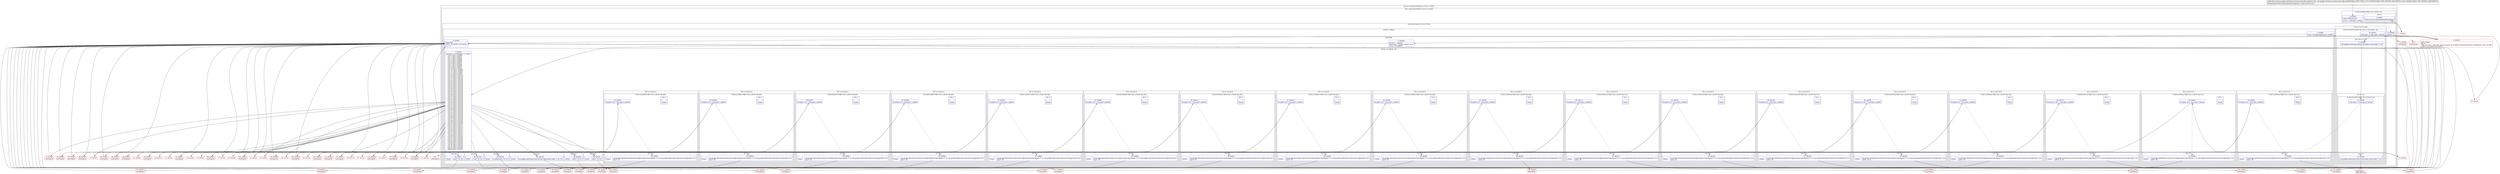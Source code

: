 digraph "CFG forcom.google.android.gms.internal.ads.zzdpn.zzd(Ljava\/lang\/Object;Ljava\/lang\/Object;)V" {
subgraph cluster_Region_1010574346 {
label = "R(1:(2:(1:2)|(3:3|(3:6|7|8)|(1:(2:71|(1:(1:73)))))))";
node [shape=record,color=blue];
subgraph cluster_Region_1262961418 {
label = "R(2:(1:2)|(3:3|(3:6|7|8)|(1:(2:71|(1:(1:73))))))";
node [shape=record,color=blue];
subgraph cluster_IfRegion_1760318971 {
label = "IF [B:0:0x0000] THEN: R(1:2) ELSE: null";
node [shape=record,color=blue];
Node_0 [shape=record,label="{0\:\ 0x0000|MTH_ENTER_BLOCK\l|if (r8 == null) goto L_0x0002\l}"];
subgraph cluster_Region_235147520 {
label = "R(1:2)";
node [shape=record,color=blue];
Node_2 [shape=record,label="{2\:\ 0x0007|throw new java.lang.NullPointerException()\l}"];
}
}
subgraph cluster_Region_2011396494 {
label = "R(3:3|(3:6|7|8)|(1:(2:71|(1:(1:73)))))";
node [shape=record,color=blue];
Node_3 [shape=record,label="{3\:\ 0x0008|int r0 = 0\l}"];
subgraph cluster_LoopRegion_1972475309 {
label = "LOOP:0: (3:6|7|8)";
node [shape=record,color=blue];
Node_5 [shape=record,label="{5\:\ 0x000c|if (r0 \< r6.zzhjq.length) goto L_0x000e\l}"];
subgraph cluster_Region_498339197 {
label = "R(3:6|7|8)";
node [shape=record,color=blue];
Node_6 [shape=record,label="{6\:\ 0x000e|int int r1 = zzgu(r0)\llong long r2 = (long) (1048575 & r1)\lint r4 = r6.zzhjq[r0]\l}"];
subgraph cluster_SwitchRegion_462610080 {
label = "Switch: 24, default: null";
node [shape=record,color=blue];
Node_7 [shape=record,label="{7\:\ 0x0020|switch(((r1 & 267386880) \>\>\> 20)) \{\l    case 0: goto L_0x0026;\l    case 1: goto L_0x0037;\l    case 2: goto L_0x0048;\l    case 3: goto L_0x0059;\l    case 4: goto L_0x006a;\l    case 5: goto L_0x007b;\l    case 6: goto L_0x008c;\l    case 7: goto L_0x009d;\l    case 8: goto L_0x00af;\l    case 9: goto L_0x00c1;\l    case 10: goto L_0x00c6;\l    case 11: goto L_0x00d8;\l    case 12: goto L_0x00ea;\l    case 13: goto L_0x00fc;\l    case 14: goto L_0x010e;\l    case 15: goto L_0x0120;\l    case 16: goto L_0x0132;\l    case 17: goto L_0x0144;\l    case 18: goto L_0x0149;\l    case 19: goto L_0x0149;\l    case 20: goto L_0x0149;\l    case 21: goto L_0x0149;\l    case 22: goto L_0x0149;\l    case 23: goto L_0x0149;\l    case 24: goto L_0x0149;\l    case 25: goto L_0x0149;\l    case 26: goto L_0x0149;\l    case 27: goto L_0x0149;\l    case 28: goto L_0x0149;\l    case 29: goto L_0x0149;\l    case 30: goto L_0x0149;\l    case 31: goto L_0x0149;\l    case 32: goto L_0x0149;\l    case 33: goto L_0x0149;\l    case 34: goto L_0x0149;\l    case 35: goto L_0x0149;\l    case 36: goto L_0x0149;\l    case 37: goto L_0x0149;\l    case 38: goto L_0x0149;\l    case 39: goto L_0x0149;\l    case 40: goto L_0x0149;\l    case 41: goto L_0x0149;\l    case 42: goto L_0x0149;\l    case 43: goto L_0x0149;\l    case 44: goto L_0x0149;\l    case 45: goto L_0x0149;\l    case 46: goto L_0x0149;\l    case 47: goto L_0x0149;\l    case 48: goto L_0x0149;\l    case 49: goto L_0x0149;\l    case 50: goto L_0x0150;\l    case 51: goto L_0x0157;\l    case 52: goto L_0x0157;\l    case 53: goto L_0x0157;\l    case 54: goto L_0x0157;\l    case 55: goto L_0x0157;\l    case 56: goto L_0x0157;\l    case 57: goto L_0x0157;\l    case 58: goto L_0x0157;\l    case 59: goto L_0x0157;\l    case 60: goto L_0x0169;\l    case 61: goto L_0x016e;\l    case 62: goto L_0x016e;\l    case 63: goto L_0x016e;\l    case 64: goto L_0x016e;\l    case 65: goto L_0x016e;\l    case 66: goto L_0x016e;\l    case 67: goto L_0x016e;\l    case 68: goto L_0x0180;\l    default: goto L_0x0023;\l\}\l}"];
subgraph cluster_Region_1397061822 {
label = "R(1:(1:1)(2:11|1))";
node [shape=record,color=blue];
subgraph cluster_IfRegion_886154366 {
label = "IF [B:10:0x002a] THEN: R(1:1) ELSE: R(2:11|1)";
node [shape=record,color=blue];
Node_10 [shape=record,label="{10\:\ 0x002a|if (zzd(r8, r0) != true) goto L_0x0023\l}"];
subgraph cluster_Region_577453775 {
label = "R(1:1)";
node [shape=record,color=blue];
Node_InsnContainer_673379572 [shape=record,label="{|break\l}"];
}
subgraph cluster_Region_1477608547 {
label = "R(2:11|1)";
node [shape=record,color=blue];
Node_11 [shape=record,label="{11\:\ 0x002c|com.google.android.gms.internal.ads.zzdqy.zza((java.lang.Object) r7, r2, com.google.android.gms.internal.ads.zzdqy.zzo(r8, r2))\lzze(r7, r0)\l}"];
Node_InsnContainer_109079777 [shape=record,label="{|break\l}"];
}
}
}
subgraph cluster_Region_2121819143 {
label = "R(1:(1:1)(2:14|1))";
node [shape=record,color=blue];
subgraph cluster_IfRegion_567762481 {
label = "IF [B:13:0x003b] THEN: R(1:1) ELSE: R(2:14|1)";
node [shape=record,color=blue];
Node_13 [shape=record,label="{13\:\ 0x003b|if (zzd(r8, r0) != true) goto L_0x0023\l}"];
subgraph cluster_Region_94285889 {
label = "R(1:1)";
node [shape=record,color=blue];
Node_InsnContainer_975462738 [shape=record,label="{|break\l}"];
}
subgraph cluster_Region_481648787 {
label = "R(2:14|1)";
node [shape=record,color=blue];
Node_14 [shape=record,label="{14\:\ 0x003d|com.google.android.gms.internal.ads.zzdqy.zza((java.lang.Object) r7, r2, com.google.android.gms.internal.ads.zzdqy.zzn(r8, r2))\lzze(r7, r0)\l}"];
Node_InsnContainer_1069999507 [shape=record,label="{|break\l}"];
}
}
}
subgraph cluster_Region_35907120 {
label = "R(1:(1:1)(2:17|1))";
node [shape=record,color=blue];
subgraph cluster_IfRegion_637457711 {
label = "IF [B:16:0x004c] THEN: R(1:1) ELSE: R(2:17|1)";
node [shape=record,color=blue];
Node_16 [shape=record,label="{16\:\ 0x004c|if (zzd(r8, r0) != true) goto L_0x0023\l}"];
subgraph cluster_Region_1926189709 {
label = "R(1:1)";
node [shape=record,color=blue];
Node_InsnContainer_1811448695 [shape=record,label="{|break\l}"];
}
subgraph cluster_Region_1770224751 {
label = "R(2:17|1)";
node [shape=record,color=blue];
Node_17 [shape=record,label="{17\:\ 0x004e|com.google.android.gms.internal.ads.zzdqy.zza((java.lang.Object) r7, r2, com.google.android.gms.internal.ads.zzdqy.zzl(r8, r2))\lzze(r7, r0)\l}"];
Node_InsnContainer_1662654950 [shape=record,label="{|break\l}"];
}
}
}
subgraph cluster_Region_2123719123 {
label = "R(1:(1:1)(2:20|1))";
node [shape=record,color=blue];
subgraph cluster_IfRegion_1916699064 {
label = "IF [B:19:0x005d] THEN: R(1:1) ELSE: R(2:20|1)";
node [shape=record,color=blue];
Node_19 [shape=record,label="{19\:\ 0x005d|if (zzd(r8, r0) != true) goto L_0x0023\l}"];
subgraph cluster_Region_1992695734 {
label = "R(1:1)";
node [shape=record,color=blue];
Node_InsnContainer_1502271778 [shape=record,label="{|break\l}"];
}
subgraph cluster_Region_1169741460 {
label = "R(2:20|1)";
node [shape=record,color=blue];
Node_20 [shape=record,label="{20\:\ 0x005f|com.google.android.gms.internal.ads.zzdqy.zza((java.lang.Object) r7, r2, com.google.android.gms.internal.ads.zzdqy.zzl(r8, r2))\lzze(r7, r0)\l}"];
Node_InsnContainer_1793863388 [shape=record,label="{|break\l}"];
}
}
}
subgraph cluster_Region_1059213739 {
label = "R(1:(1:1)(2:23|1))";
node [shape=record,color=blue];
subgraph cluster_IfRegion_373044385 {
label = "IF [B:22:0x006e] THEN: R(1:1) ELSE: R(2:23|1)";
node [shape=record,color=blue];
Node_22 [shape=record,label="{22\:\ 0x006e|if (zzd(r8, r0) != true) goto L_0x0023\l}"];
subgraph cluster_Region_2044711510 {
label = "R(1:1)";
node [shape=record,color=blue];
Node_InsnContainer_1989367686 [shape=record,label="{|break\l}"];
}
subgraph cluster_Region_1680757261 {
label = "R(2:23|1)";
node [shape=record,color=blue];
Node_23 [shape=record,label="{23\:\ 0x0070|com.google.android.gms.internal.ads.zzdqy.zzb((java.lang.Object) r7, r2, com.google.android.gms.internal.ads.zzdqy.zzk(r8, r2))\lzze(r7, r0)\l}"];
Node_InsnContainer_2105675078 [shape=record,label="{|break\l}"];
}
}
}
subgraph cluster_Region_1350612052 {
label = "R(1:(1:1)(2:26|1))";
node [shape=record,color=blue];
subgraph cluster_IfRegion_1645948017 {
label = "IF [B:25:0x007f] THEN: R(1:1) ELSE: R(2:26|1)";
node [shape=record,color=blue];
Node_25 [shape=record,label="{25\:\ 0x007f|if (zzd(r8, r0) != true) goto L_0x0023\l}"];
subgraph cluster_Region_1464504688 {
label = "R(1:1)";
node [shape=record,color=blue];
Node_InsnContainer_998884216 [shape=record,label="{|break\l}"];
}
subgraph cluster_Region_1628723920 {
label = "R(2:26|1)";
node [shape=record,color=blue];
Node_26 [shape=record,label="{26\:\ 0x0081|com.google.android.gms.internal.ads.zzdqy.zza((java.lang.Object) r7, r2, com.google.android.gms.internal.ads.zzdqy.zzl(r8, r2))\lzze(r7, r0)\l}"];
Node_InsnContainer_1452020082 [shape=record,label="{|break\l}"];
}
}
}
subgraph cluster_Region_66797027 {
label = "R(1:(1:1)(2:29|1))";
node [shape=record,color=blue];
subgraph cluster_IfRegion_377156463 {
label = "IF [B:28:0x0090] THEN: R(1:1) ELSE: R(2:29|1)";
node [shape=record,color=blue];
Node_28 [shape=record,label="{28\:\ 0x0090|if (zzd(r8, r0) != true) goto L_0x0023\l}"];
subgraph cluster_Region_12189181 {
label = "R(1:1)";
node [shape=record,color=blue];
Node_InsnContainer_1969122449 [shape=record,label="{|break\l}"];
}
subgraph cluster_Region_13788567 {
label = "R(2:29|1)";
node [shape=record,color=blue];
Node_29 [shape=record,label="{29\:\ 0x0092|com.google.android.gms.internal.ads.zzdqy.zzb((java.lang.Object) r7, r2, com.google.android.gms.internal.ads.zzdqy.zzk(r8, r2))\lzze(r7, r0)\l}"];
Node_InsnContainer_1139795145 [shape=record,label="{|break\l}"];
}
}
}
subgraph cluster_Region_430034290 {
label = "R(1:(1:1)(2:32|1))";
node [shape=record,color=blue];
subgraph cluster_IfRegion_991013208 {
label = "IF [B:31:0x00a1] THEN: R(1:1) ELSE: R(2:32|1)";
node [shape=record,color=blue];
Node_31 [shape=record,label="{31\:\ 0x00a1|if (zzd(r8, r0) != true) goto L_0x0023\l}"];
subgraph cluster_Region_1446550958 {
label = "R(1:1)";
node [shape=record,color=blue];
Node_InsnContainer_1350846748 [shape=record,label="{|break\l}"];
}
subgraph cluster_Region_2014361136 {
label = "R(2:32|1)";
node [shape=record,color=blue];
Node_32 [shape=record,label="{32\:\ 0x00a3|com.google.android.gms.internal.ads.zzdqy.zza((java.lang.Object) r7, r2, com.google.android.gms.internal.ads.zzdqy.zzm(r8, r2))\lzze(r7, r0)\l}"];
Node_InsnContainer_1827747433 [shape=record,label="{|break\l}"];
}
}
}
subgraph cluster_Region_2074914008 {
label = "R(1:(1:1)(2:35|1))";
node [shape=record,color=blue];
subgraph cluster_IfRegion_967885782 {
label = "IF [B:34:0x00b3] THEN: R(1:1) ELSE: R(2:35|1)";
node [shape=record,color=blue];
Node_34 [shape=record,label="{34\:\ 0x00b3|if (zzd(r8, r0) != true) goto L_0x0023\l}"];
subgraph cluster_Region_1777044462 {
label = "R(1:1)";
node [shape=record,color=blue];
Node_InsnContainer_467002214 [shape=record,label="{|break\l}"];
}
subgraph cluster_Region_710801322 {
label = "R(2:35|1)";
node [shape=record,color=blue];
Node_35 [shape=record,label="{35\:\ 0x00b5|com.google.android.gms.internal.ads.zzdqy.zza((java.lang.Object) r7, r2, com.google.android.gms.internal.ads.zzdqy.zzp(r8, r2))\lzze(r7, r0)\l}"];
Node_InsnContainer_2121452555 [shape=record,label="{|break\l}"];
}
}
}
subgraph cluster_Region_481349840 {
label = "R(2:36|1)";
node [shape=record,color=blue];
Node_36 [shape=record,label="{36\:\ 0x00c1|zza(r7, r8, r0)\l}"];
Node_InsnContainer_1613129073 [shape=record,label="{|break\l}"];
}
subgraph cluster_Region_1437021792 {
label = "R(1:(1:1)(2:39|1))";
node [shape=record,color=blue];
subgraph cluster_IfRegion_1634485312 {
label = "IF [B:38:0x00ca] THEN: R(1:1) ELSE: R(2:39|1)";
node [shape=record,color=blue];
Node_38 [shape=record,label="{38\:\ 0x00ca|if (zzd(r8, r0) != true) goto L_0x0023\l}"];
subgraph cluster_Region_1633497441 {
label = "R(1:1)";
node [shape=record,color=blue];
Node_InsnContainer_161983445 [shape=record,label="{|break\l}"];
}
subgraph cluster_Region_1593677256 {
label = "R(2:39|1)";
node [shape=record,color=blue];
Node_39 [shape=record,label="{39\:\ 0x00cc|com.google.android.gms.internal.ads.zzdqy.zza((java.lang.Object) r7, r2, com.google.android.gms.internal.ads.zzdqy.zzp(r8, r2))\lzze(r7, r0)\l}"];
Node_InsnContainer_1517898365 [shape=record,label="{|break\l}"];
}
}
}
subgraph cluster_Region_914453348 {
label = "R(1:(1:1)(2:42|1))";
node [shape=record,color=blue];
subgraph cluster_IfRegion_458807578 {
label = "IF [B:41:0x00dc] THEN: R(1:1) ELSE: R(2:42|1)";
node [shape=record,color=blue];
Node_41 [shape=record,label="{41\:\ 0x00dc|if (zzd(r8, r0) != true) goto L_0x0023\l}"];
subgraph cluster_Region_1046452972 {
label = "R(1:1)";
node [shape=record,color=blue];
Node_InsnContainer_177367025 [shape=record,label="{|break\l}"];
}
subgraph cluster_Region_32816369 {
label = "R(2:42|1)";
node [shape=record,color=blue];
Node_42 [shape=record,label="{42\:\ 0x00de|com.google.android.gms.internal.ads.zzdqy.zzb((java.lang.Object) r7, r2, com.google.android.gms.internal.ads.zzdqy.zzk(r8, r2))\lzze(r7, r0)\l}"];
Node_InsnContainer_447278716 [shape=record,label="{|break\l}"];
}
}
}
subgraph cluster_Region_663725086 {
label = "R(1:(1:1)(2:45|1))";
node [shape=record,color=blue];
subgraph cluster_IfRegion_45721291 {
label = "IF [B:44:0x00ee] THEN: R(1:1) ELSE: R(2:45|1)";
node [shape=record,color=blue];
Node_44 [shape=record,label="{44\:\ 0x00ee|if (zzd(r8, r0) != true) goto L_0x0023\l}"];
subgraph cluster_Region_1707463417 {
label = "R(1:1)";
node [shape=record,color=blue];
Node_InsnContainer_2096204895 [shape=record,label="{|break\l}"];
}
subgraph cluster_Region_811085953 {
label = "R(2:45|1)";
node [shape=record,color=blue];
Node_45 [shape=record,label="{45\:\ 0x00f0|com.google.android.gms.internal.ads.zzdqy.zzb((java.lang.Object) r7, r2, com.google.android.gms.internal.ads.zzdqy.zzk(r8, r2))\lzze(r7, r0)\l}"];
Node_InsnContainer_561469107 [shape=record,label="{|break\l}"];
}
}
}
subgraph cluster_Region_2072160727 {
label = "R(1:(1:1)(2:48|1))";
node [shape=record,color=blue];
subgraph cluster_IfRegion_1830137753 {
label = "IF [B:47:0x0100] THEN: R(1:1) ELSE: R(2:48|1)";
node [shape=record,color=blue];
Node_47 [shape=record,label="{47\:\ 0x0100|if (zzd(r8, r0) != true) goto L_0x0023\l}"];
subgraph cluster_Region_807136836 {
label = "R(1:1)";
node [shape=record,color=blue];
Node_InsnContainer_1081614188 [shape=record,label="{|break\l}"];
}
subgraph cluster_Region_1227003390 {
label = "R(2:48|1)";
node [shape=record,color=blue];
Node_48 [shape=record,label="{48\:\ 0x0102|com.google.android.gms.internal.ads.zzdqy.zzb((java.lang.Object) r7, r2, com.google.android.gms.internal.ads.zzdqy.zzk(r8, r2))\lzze(r7, r0)\l}"];
Node_InsnContainer_1528896286 [shape=record,label="{|break\l}"];
}
}
}
subgraph cluster_Region_897834428 {
label = "R(1:(1:1)(2:51|1))";
node [shape=record,color=blue];
subgraph cluster_IfRegion_115539439 {
label = "IF [B:50:0x0112] THEN: R(1:1) ELSE: R(2:51|1)";
node [shape=record,color=blue];
Node_50 [shape=record,label="{50\:\ 0x0112|if (zzd(r8, r0) != true) goto L_0x0023\l}"];
subgraph cluster_Region_1518693510 {
label = "R(1:1)";
node [shape=record,color=blue];
Node_InsnContainer_1518767045 [shape=record,label="{|break\l}"];
}
subgraph cluster_Region_2010057098 {
label = "R(2:51|1)";
node [shape=record,color=blue];
Node_51 [shape=record,label="{51\:\ 0x0114|com.google.android.gms.internal.ads.zzdqy.zza((java.lang.Object) r7, r2, com.google.android.gms.internal.ads.zzdqy.zzl(r8, r2))\lzze(r7, r0)\l}"];
Node_InsnContainer_162304608 [shape=record,label="{|break\l}"];
}
}
}
subgraph cluster_Region_577360084 {
label = "R(1:(1:1)(2:54|1))";
node [shape=record,color=blue];
subgraph cluster_IfRegion_937822605 {
label = "IF [B:53:0x0124] THEN: R(1:1) ELSE: R(2:54|1)";
node [shape=record,color=blue];
Node_53 [shape=record,label="{53\:\ 0x0124|if (zzd(r8, r0) != true) goto L_0x0023\l}"];
subgraph cluster_Region_1400465731 {
label = "R(1:1)";
node [shape=record,color=blue];
Node_InsnContainer_1036978250 [shape=record,label="{|break\l}"];
}
subgraph cluster_Region_1790371818 {
label = "R(2:54|1)";
node [shape=record,color=blue];
Node_54 [shape=record,label="{54\:\ 0x0126|com.google.android.gms.internal.ads.zzdqy.zzb((java.lang.Object) r7, r2, com.google.android.gms.internal.ads.zzdqy.zzk(r8, r2))\lzze(r7, r0)\l}"];
Node_InsnContainer_1344123393 [shape=record,label="{|break\l}"];
}
}
}
subgraph cluster_Region_1016997798 {
label = "R(1:(1:1)(2:57|1))";
node [shape=record,color=blue];
subgraph cluster_IfRegion_2066379478 {
label = "IF [B:56:0x0136] THEN: R(1:1) ELSE: R(2:57|1)";
node [shape=record,color=blue];
Node_56 [shape=record,label="{56\:\ 0x0136|if (zzd(r8, r0) != true) goto L_0x0023\l}"];
subgraph cluster_Region_615866887 {
label = "R(1:1)";
node [shape=record,color=blue];
Node_InsnContainer_1644016515 [shape=record,label="{|break\l}"];
}
subgraph cluster_Region_1957078880 {
label = "R(2:57|1)";
node [shape=record,color=blue];
Node_57 [shape=record,label="{57\:\ 0x0138|com.google.android.gms.internal.ads.zzdqy.zza((java.lang.Object) r7, r2, com.google.android.gms.internal.ads.zzdqy.zzl(r8, r2))\lzze(r7, r0)\l}"];
Node_InsnContainer_1556977671 [shape=record,label="{|break\l}"];
}
}
}
subgraph cluster_Region_1930125848 {
label = "R(2:58|1)";
node [shape=record,color=blue];
Node_58 [shape=record,label="{58\:\ 0x0144|zza(r7, r8, r0)\l}"];
Node_InsnContainer_295905071 [shape=record,label="{|break\l}"];
}
subgraph cluster_Region_1365878453 {
label = "R(2:59|1)";
node [shape=record,color=blue];
Node_59 [shape=record,label="{59\:\ 0x0149|r6.zzhkd.zza(r7, r8, r2)\l}"];
Node_InsnContainer_512346694 [shape=record,label="{|break\l}"];
}
subgraph cluster_Region_511762812 {
label = "R(2:60|1)";
node [shape=record,color=blue];
Node_60 [shape=record,label="{60\:\ 0x0150|com.google.android.gms.internal.ads.zzdqc.zza(r6.zzhkg, r7, r8, r2)\l}"];
Node_InsnContainer_316933055 [shape=record,label="{|break\l}"];
}
subgraph cluster_Region_584690756 {
label = "R(1:(1:1)(2:63|1))";
node [shape=record,color=blue];
subgraph cluster_IfRegion_786387492 {
label = "IF [B:62:0x015b] THEN: R(1:1) ELSE: R(2:63|1)";
node [shape=record,color=blue];
Node_62 [shape=record,label="{62\:\ 0x015b|if (zza(r8, r4, r0) != true) goto L_0x0023\l}"];
subgraph cluster_Region_717974895 {
label = "R(1:1)";
node [shape=record,color=blue];
Node_InsnContainer_2051037578 [shape=record,label="{|break\l}"];
}
subgraph cluster_Region_105589227 {
label = "R(2:63|1)";
node [shape=record,color=blue];
Node_63 [shape=record,label="{63\:\ 0x015d|com.google.android.gms.internal.ads.zzdqy.zza((java.lang.Object) r7, r2, com.google.android.gms.internal.ads.zzdqy.zzp(r8, r2))\lzzb(r7, r4, r0)\l}"];
Node_InsnContainer_1217086598 [shape=record,label="{|break\l}"];
}
}
}
subgraph cluster_Region_1201083365 {
label = "R(2:64|1)";
node [shape=record,color=blue];
Node_64 [shape=record,label="{64\:\ 0x0169|zzb(r7, r8, r0)\l}"];
Node_InsnContainer_668953183 [shape=record,label="{|break\l}"];
}
subgraph cluster_Region_1452202974 {
label = "R(1:(1:1)(2:67|1))";
node [shape=record,color=blue];
subgraph cluster_IfRegion_1873060525 {
label = "IF [B:66:0x0172] THEN: R(1:1) ELSE: R(2:67|1)";
node [shape=record,color=blue];
Node_66 [shape=record,label="{66\:\ 0x0172|if (zza(r8, r4, r0) != true) goto L_0x0023\l}"];
subgraph cluster_Region_788153484 {
label = "R(1:1)";
node [shape=record,color=blue];
Node_InsnContainer_1019714209 [shape=record,label="{|break\l}"];
}
subgraph cluster_Region_993956623 {
label = "R(2:67|1)";
node [shape=record,color=blue];
Node_67 [shape=record,label="{67\:\ 0x0174|com.google.android.gms.internal.ads.zzdqy.zza((java.lang.Object) r7, r2, com.google.android.gms.internal.ads.zzdqy.zzp(r8, r2))\lzzb(r7, r4, r0)\l}"];
Node_InsnContainer_1620480756 [shape=record,label="{|break\l}"];
}
}
}
subgraph cluster_Region_1684402674 {
label = "R(2:68|1)";
node [shape=record,color=blue];
Node_68 [shape=record,label="{68\:\ 0x0180|zzb(r7, r8, r0)\l}"];
Node_InsnContainer_1080485139 [shape=record,label="{|break\l}"];
}
}
Node_8 [shape=record,label="{8\:\ 0x0023|LOOP_END\lLOOP:0: B:4:0x0009\-\>B:8:0x0023\l|r0 += 3\l}"];
}
}
subgraph cluster_Region_1011091383 {
label = "R(1:(2:71|(1:(1:73))))";
node [shape=record,color=blue];
subgraph cluster_IfRegion_1020690444 {
label = "IF [B:70:0x0187] THEN: R(2:71|(1:(1:73))) ELSE: null";
node [shape=record,color=blue];
Node_70 [shape=record,label="{70\:\ 0x0187|if (r6.zzhjx == false) goto L_0x0189\l}"];
subgraph cluster_Region_1745069136 {
label = "R(2:71|(1:(1:73)))";
node [shape=record,color=blue];
Node_71 [shape=record,label="{71\:\ 0x0189|com.google.android.gms.internal.ads.zzdqc.zza(r6.zzhke, r7, r8)\l}"];
subgraph cluster_Region_532322878 {
label = "R(1:(1:73))";
node [shape=record,color=blue];
subgraph cluster_IfRegion_64966593 {
label = "IF [B:72:0x0190] THEN: R(1:73) ELSE: null";
node [shape=record,color=blue];
Node_72 [shape=record,label="{72\:\ 0x0190|if (r6.zzhjv == true) goto L_0x0192\l}"];
subgraph cluster_Region_184641878 {
label = "R(1:73)";
node [shape=record,color=blue];
Node_73 [shape=record,label="{73\:\ 0x0192|com.google.android.gms.internal.ads.zzdqc.zza(r6.zzhkf, r7, r8)\l}"];
}
}
}
}
}
}
}
}
}
Node_1 [shape=record,color=red,label="{1\:\ 0x0002}"];
Node_4 [shape=record,color=red,label="{4\:\ 0x0009|LOOP_START\lPHI: r0 \l  PHI: (r0v1 int) = (r0v0 int), (r0v6 int) binds: [B:3:0x0008, B:8:0x0023] A[DONT_GENERATE, DONT_INLINE]\lLOOP:0: B:4:0x0009\-\>B:8:0x0023\l}"];
Node_9 [shape=record,color=red,label="{9\:\ 0x0026}"];
Node_12 [shape=record,color=red,label="{12\:\ 0x0037}"];
Node_15 [shape=record,color=red,label="{15\:\ 0x0048}"];
Node_18 [shape=record,color=red,label="{18\:\ 0x0059}"];
Node_21 [shape=record,color=red,label="{21\:\ 0x006a}"];
Node_24 [shape=record,color=red,label="{24\:\ 0x007b}"];
Node_27 [shape=record,color=red,label="{27\:\ 0x008c}"];
Node_30 [shape=record,color=red,label="{30\:\ 0x009d}"];
Node_33 [shape=record,color=red,label="{33\:\ 0x00af}"];
Node_37 [shape=record,color=red,label="{37\:\ 0x00c6}"];
Node_40 [shape=record,color=red,label="{40\:\ 0x00d8}"];
Node_43 [shape=record,color=red,label="{43\:\ 0x00ea}"];
Node_46 [shape=record,color=red,label="{46\:\ 0x00fc}"];
Node_49 [shape=record,color=red,label="{49\:\ 0x010e}"];
Node_52 [shape=record,color=red,label="{52\:\ 0x0120}"];
Node_55 [shape=record,color=red,label="{55\:\ 0x0132}"];
Node_61 [shape=record,color=red,label="{61\:\ 0x0157}"];
Node_65 [shape=record,color=red,label="{65\:\ 0x016e}"];
Node_69 [shape=record,color=red,label="{69\:\ 0x0185}"];
Node_74 [shape=record,color=red,label="{74\:\ 0x0185|SYNTHETIC\l}"];
Node_75 [shape=record,color=red,label="{75\:\ 0x0023|SYNTHETIC\l}"];
Node_76 [shape=record,color=red,label="{76\:\ 0x0023|SYNTHETIC\l}"];
Node_77 [shape=record,color=red,label="{77\:\ 0x0023|SYNTHETIC\l}"];
Node_78 [shape=record,color=red,label="{78\:\ 0x0023|SYNTHETIC\l}"];
Node_79 [shape=record,color=red,label="{79\:\ 0x0023|SYNTHETIC\l}"];
Node_80 [shape=record,color=red,label="{80\:\ 0x0023|SYNTHETIC\l}"];
Node_81 [shape=record,color=red,label="{81\:\ 0x0023|SYNTHETIC\l}"];
Node_82 [shape=record,color=red,label="{82\:\ 0x0023|SYNTHETIC\l}"];
Node_83 [shape=record,color=red,label="{83\:\ 0x0023|SYNTHETIC\l}"];
Node_84 [shape=record,color=red,label="{84\:\ 0x0023|SYNTHETIC\l}"];
Node_85 [shape=record,color=red,label="{85\:\ 0x0023|SYNTHETIC\l}"];
Node_86 [shape=record,color=red,label="{86\:\ 0x0023|SYNTHETIC\l}"];
Node_87 [shape=record,color=red,label="{87\:\ 0x0023|SYNTHETIC\l}"];
Node_88 [shape=record,color=red,label="{88\:\ 0x0023|SYNTHETIC\l}"];
Node_89 [shape=record,color=red,label="{89\:\ 0x0023|SYNTHETIC\l}"];
Node_90 [shape=record,color=red,label="{90\:\ 0x0023|SYNTHETIC\l}"];
Node_91 [shape=record,color=red,label="{91\:\ 0x0023|SYNTHETIC\l}"];
Node_92 [shape=record,color=red,label="{92\:\ 0x0023|SYNTHETIC\l}"];
Node_93 [shape=record,color=red,label="{93\:\ 0x0023|SYNTHETIC\l}"];
Node_94 [shape=record,color=red,label="{94\:\ 0x0023|SYNTHETIC\l}"];
Node_95 [shape=record,color=red,label="{95\:\ 0x0023|SYNTHETIC\l}"];
Node_96 [shape=record,color=red,label="{96\:\ 0x0023|SYNTHETIC\l}"];
Node_97 [shape=record,color=red,label="{97\:\ 0x0023|SYNTHETIC\l}"];
Node_98 [shape=record,color=red,label="{98\:\ 0x0023|SYNTHETIC\l}"];
Node_99 [shape=record,color=red,label="{99\:\ 0x0023|SYNTHETIC\l}"];
Node_100 [shape=record,color=red,label="{100\:\ 0x0023|SYNTHETIC\l}"];
Node_101 [shape=record,color=red,label="{101\:\ 0x0023|SYNTHETIC\l}"];
Node_102 [shape=record,color=red,label="{102\:\ 0x0023|SYNTHETIC\l}"];
Node_103 [shape=record,color=red,label="{103\:\ 0x0023|SYNTHETIC\l}"];
Node_104 [shape=record,color=red,label="{104\:\ 0x0023|SYNTHETIC\l}"];
Node_105 [shape=record,color=red,label="{105\:\ 0x0023|SYNTHETIC\l}"];
Node_106 [shape=record,color=red,label="{106\:\ 0x0023|SYNTHETIC\l}"];
Node_107 [shape=record,color=red,label="{107\:\ 0x0023|SYNTHETIC\l}"];
Node_108 [shape=record,color=red,label="{108\:\ 0x0023|SYNTHETIC\l}"];
Node_109 [shape=record,color=red,label="{109\:\ 0x0023|SYNTHETIC\l}"];
Node_110 [shape=record,color=red,label="{110\:\ 0x0023|SYNTHETIC\l}"];
Node_111 [shape=record,color=red,label="{111\:\ 0x0023|SYNTHETIC\l}"];
Node_112 [shape=record,color=red,label="{112\:\ 0x0023|SYNTHETIC\l}"];
Node_113 [shape=record,color=red,label="{113\:\ 0x0023|SYNTHETIC\l}"];
Node_114 [shape=record,color=red,label="{114\:\ 0x0023|SYNTHETIC\l}"];
Node_115 [shape=record,color=red,label="{115\:\ 0x0023|SYNTHETIC\l}"];
Node_116 [shape=record,color=red,label="{116\:\ 0x0023|SYNTHETIC\l}"];
Node_117 [shape=record,color=red,label="{117\:\ 0x0023|SYNTHETIC\l}"];
Node_118 [shape=record,color=red,label="{118\:\ ?|SYNTHETIC\lORIG_RETURN\l}"];
Node_119 [shape=record,color=red,label="{119\:\ ?|SYNTHETIC\l}"];
Node_120 [shape=record,color=red,label="{120\:\ ?|SYNTHETIC\l}"];
MethodNode[shape=record,label="{public final void com.google.android.gms.internal.ads.zzdpn.zzd((r6v0 'this' com.google.android.gms.internal.ads.zzdpn A[IMMUTABLE_TYPE, THIS]), (r7v0 T A[IMMUTABLE_TYPE, METHOD_ARGUMENT]), (r8v0 T A[IMMUTABLE_TYPE, METHOD_ARGUMENT]))  | Annotation[SYSTEM, dalvik.annotation.Signature, \{value=[(TT;TT;)V]\}]\l}"];
MethodNode -> Node_0;
Node_0 -> Node_1;
Node_0 -> Node_3[style=dashed];
Node_3 -> Node_4;
Node_5 -> Node_6;
Node_5 -> Node_74[style=dashed];
Node_6 -> Node_7;
Node_7 -> Node_9;
Node_7 -> Node_12;
Node_7 -> Node_15;
Node_7 -> Node_18;
Node_7 -> Node_21;
Node_7 -> Node_24;
Node_7 -> Node_27;
Node_7 -> Node_30;
Node_7 -> Node_33;
Node_7 -> Node_36;
Node_7 -> Node_37;
Node_7 -> Node_40;
Node_7 -> Node_43;
Node_7 -> Node_46;
Node_7 -> Node_49;
Node_7 -> Node_52;
Node_7 -> Node_55;
Node_7 -> Node_58;
Node_7 -> Node_59;
Node_7 -> Node_60;
Node_7 -> Node_61;
Node_7 -> Node_64;
Node_7 -> Node_65;
Node_7 -> Node_68;
Node_7 -> Node_75;
Node_10 -> Node_11[style=dashed];
Node_10 -> Node_76;
Node_11 -> Node_77;
Node_13 -> Node_14[style=dashed];
Node_13 -> Node_78;
Node_14 -> Node_79;
Node_16 -> Node_17[style=dashed];
Node_16 -> Node_80;
Node_17 -> Node_81;
Node_19 -> Node_20[style=dashed];
Node_19 -> Node_82;
Node_20 -> Node_83;
Node_22 -> Node_23[style=dashed];
Node_22 -> Node_84;
Node_23 -> Node_85;
Node_25 -> Node_26[style=dashed];
Node_25 -> Node_86;
Node_26 -> Node_87;
Node_28 -> Node_29[style=dashed];
Node_28 -> Node_88;
Node_29 -> Node_89;
Node_31 -> Node_32[style=dashed];
Node_31 -> Node_90;
Node_32 -> Node_91;
Node_34 -> Node_35[style=dashed];
Node_34 -> Node_92;
Node_35 -> Node_93;
Node_36 -> Node_94;
Node_38 -> Node_39[style=dashed];
Node_38 -> Node_95;
Node_39 -> Node_96;
Node_41 -> Node_42[style=dashed];
Node_41 -> Node_97;
Node_42 -> Node_98;
Node_44 -> Node_45[style=dashed];
Node_44 -> Node_99;
Node_45 -> Node_100;
Node_47 -> Node_48[style=dashed];
Node_47 -> Node_101;
Node_48 -> Node_102;
Node_50 -> Node_51[style=dashed];
Node_50 -> Node_103;
Node_51 -> Node_104;
Node_53 -> Node_54[style=dashed];
Node_53 -> Node_105;
Node_54 -> Node_106;
Node_56 -> Node_57[style=dashed];
Node_56 -> Node_107;
Node_57 -> Node_108;
Node_58 -> Node_109;
Node_59 -> Node_110;
Node_60 -> Node_111;
Node_62 -> Node_63[style=dashed];
Node_62 -> Node_112;
Node_63 -> Node_113;
Node_64 -> Node_114;
Node_66 -> Node_67[style=dashed];
Node_66 -> Node_115;
Node_67 -> Node_116;
Node_68 -> Node_117;
Node_8 -> Node_4;
Node_70 -> Node_71;
Node_70 -> Node_119[style=dashed];
Node_71 -> Node_72;
Node_72 -> Node_73;
Node_72 -> Node_120[style=dashed];
Node_73 -> Node_118;
Node_1 -> Node_2;
Node_4 -> Node_5;
Node_9 -> Node_10;
Node_12 -> Node_13;
Node_15 -> Node_16;
Node_18 -> Node_19;
Node_21 -> Node_22;
Node_24 -> Node_25;
Node_27 -> Node_28;
Node_30 -> Node_31;
Node_33 -> Node_34;
Node_37 -> Node_38;
Node_40 -> Node_41;
Node_43 -> Node_44;
Node_46 -> Node_47;
Node_49 -> Node_50;
Node_52 -> Node_53;
Node_55 -> Node_56;
Node_61 -> Node_62;
Node_65 -> Node_66;
Node_69 -> Node_70;
Node_74 -> Node_69;
Node_75 -> Node_8;
Node_76 -> Node_8;
Node_77 -> Node_8;
Node_78 -> Node_8;
Node_79 -> Node_8;
Node_80 -> Node_8;
Node_81 -> Node_8;
Node_82 -> Node_8;
Node_83 -> Node_8;
Node_84 -> Node_8;
Node_85 -> Node_8;
Node_86 -> Node_8;
Node_87 -> Node_8;
Node_88 -> Node_8;
Node_89 -> Node_8;
Node_90 -> Node_8;
Node_91 -> Node_8;
Node_92 -> Node_8;
Node_93 -> Node_8;
Node_94 -> Node_8;
Node_95 -> Node_8;
Node_96 -> Node_8;
Node_97 -> Node_8;
Node_98 -> Node_8;
Node_99 -> Node_8;
Node_100 -> Node_8;
Node_101 -> Node_8;
Node_102 -> Node_8;
Node_103 -> Node_8;
Node_104 -> Node_8;
Node_105 -> Node_8;
Node_106 -> Node_8;
Node_107 -> Node_8;
Node_108 -> Node_8;
Node_109 -> Node_8;
Node_110 -> Node_8;
Node_111 -> Node_8;
Node_112 -> Node_8;
Node_113 -> Node_8;
Node_114 -> Node_8;
Node_115 -> Node_8;
Node_116 -> Node_8;
Node_117 -> Node_8;
}

